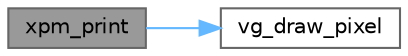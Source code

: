 digraph "xpm_print"
{
 // LATEX_PDF_SIZE
  bgcolor="transparent";
  edge [fontname=Helvetica,fontsize=10,labelfontname=Helvetica,labelfontsize=10];
  node [fontname=Helvetica,fontsize=10,shape=box,height=0.2,width=0.4];
  rankdir="LR";
  Node1 [id="Node000001",label="xpm_print",height=0.2,width=0.4,color="gray40", fillcolor="grey60", style="filled", fontcolor="black",tooltip=" "];
  Node1 -> Node2 [id="edge2_Node000001_Node000002",color="steelblue1",style="solid",tooltip=" "];
  Node2 [id="Node000002",label="vg_draw_pixel",height=0.2,width=0.4,color="grey40", fillcolor="white", style="filled",URL="$graphics_8c.html#a0dd9fd60769d833880394369bf7a2b9d",tooltip="Draws the pixel at the specified coordinates in specified frame buffer."];
}
